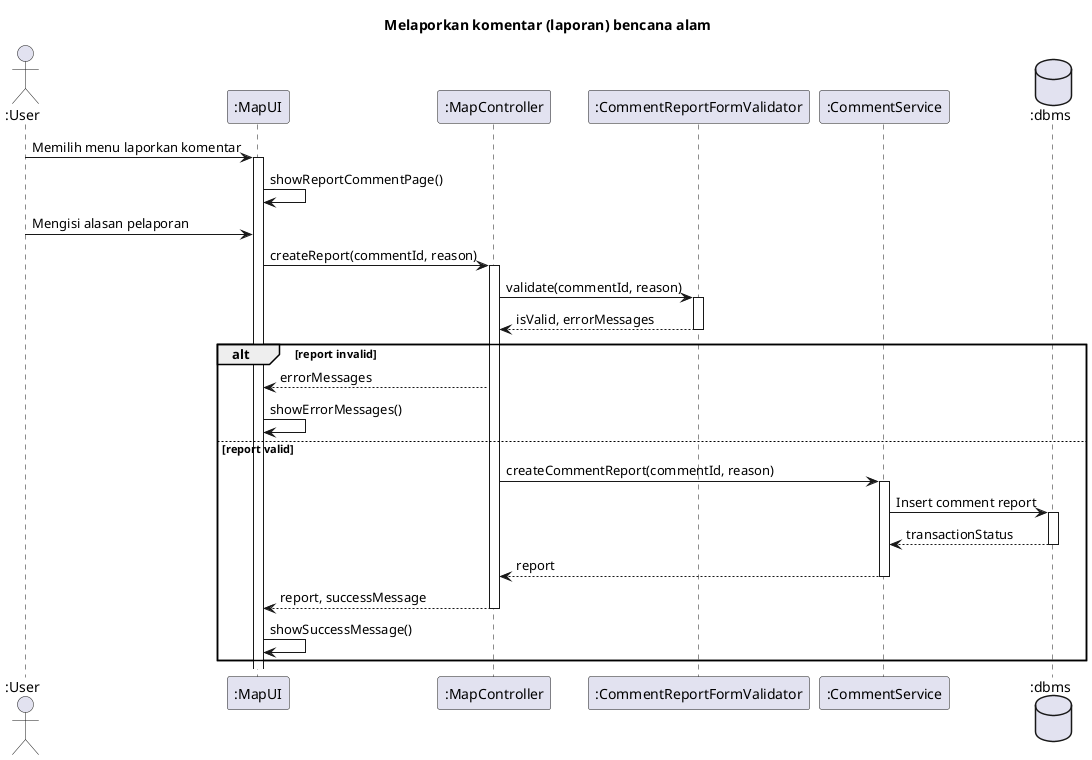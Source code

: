 @startuml SD-MAP-015 - Melaporkan komentar (laporan) bencana alam

title Melaporkan komentar (laporan) bencana alam

actor ":User" as user
participant ":MapUI" as view
participant ":MapController" as controller
participant ":CommentReportFormValidator" as validator
participant ":CommentService" as commentService
database ":dbms" as db

user -> view ++: Memilih menu laporkan komentar
view -> view : showReportCommentPage()

user -> view : Mengisi alasan pelaporan 
view -> controller ++: createReport(commentId, reason)
  controller -> validator ++: validate(commentId, reason)
    return isValid, errorMessages

  alt report invalid
    controller --> view: errorMessages
    view -> view: showErrorMessages()
  else report valid
    controller -> commentService ++: createCommentReport(commentId, reason)
      commentService -> db ++: Insert comment report
        return transactionStatus
      return report 
    return report, successMessage

    view -> view: showSuccessMessage()
  end